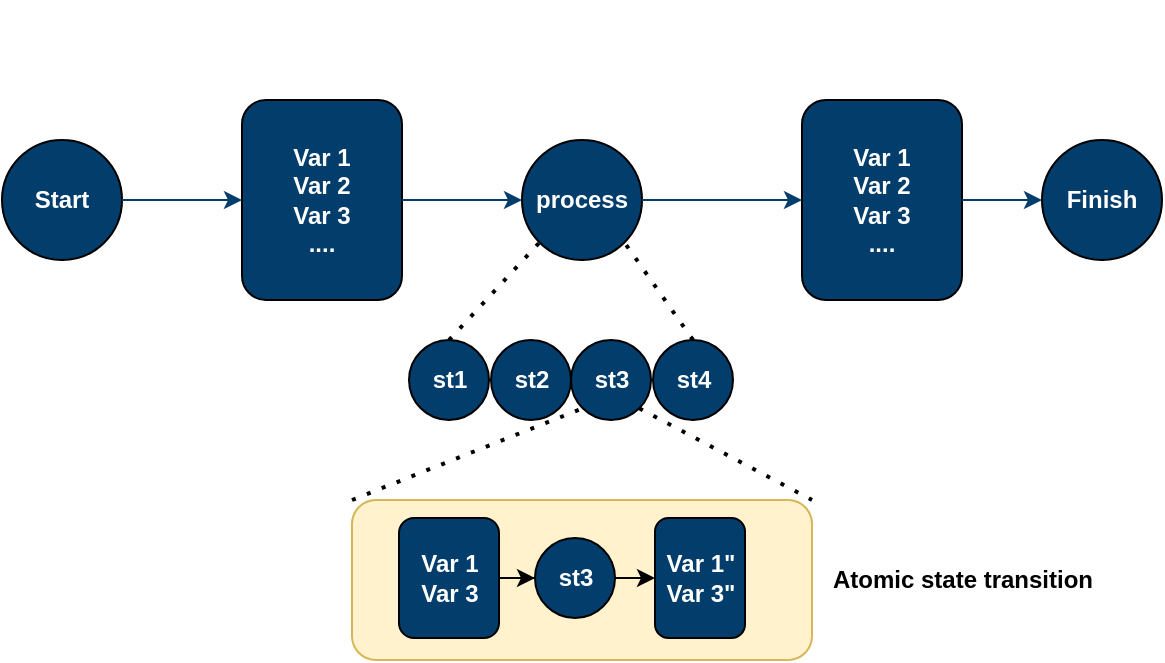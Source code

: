 <mxfile version="26.0.16">
  <diagram name="Page-1" id="Sb5lg-5x4sQ9aBbDR63S">
    <mxGraphModel dx="1042" dy="1765" grid="1" gridSize="10" guides="1" tooltips="1" connect="1" arrows="1" fold="1" page="1" pageScale="1" pageWidth="850" pageHeight="1100" math="0" shadow="0">
      <root>
        <mxCell id="0" />
        <mxCell id="1" parent="0" />
        <mxCell id="2" value="Start" style="ellipse;whiteSpace=wrap;html=1;fillColor=#023d6b;fontColor=white;fontStyle=1" parent="1" vertex="1">
          <mxGeometry x="40" y="40" width="60" height="60" as="geometry" />
        </mxCell>
        <mxCell id="3" value="Var 1&lt;div&gt;Var 2&lt;/div&gt;&lt;div&gt;Var 3&lt;/div&gt;&lt;div&gt;....&lt;/div&gt;" style="rounded=1;whiteSpace=wrap;html=1;fillColor=#023d6b;fontColor=white;fontStyle=1" parent="1" vertex="1">
          <mxGeometry x="160" y="20" width="80" height="100" as="geometry" />
        </mxCell>
        <mxCell id="7" value="process" style="ellipse;whiteSpace=wrap;html=1;aspect=fixed;fillColor=#023d6b;fontColor=white;fontStyle=1" parent="1" vertex="1">
          <mxGeometry x="300" y="40" width="60" height="60" as="geometry" />
        </mxCell>
        <mxCell id="8" value="Var 1&lt;div&gt;Var 2&lt;/div&gt;&lt;div&gt;Var 3&lt;/div&gt;&lt;div&gt;....&lt;/div&gt;" style="rounded=1;whiteSpace=wrap;html=1;fillColor=#023d6b;fontColor=white;fontStyle=1" parent="1" vertex="1">
          <mxGeometry x="440" y="20" width="80" height="100" as="geometry" />
        </mxCell>
        <mxCell id="13" value="" style="ellipse;whiteSpace=wrap;html=1;fillColor=#023d6b;fontColor=white;" parent="1" vertex="1">
          <mxGeometry x="560" y="40" width="60" height="60" as="geometry" />
        </mxCell>
        <mxCell id="12" value="Finish" style="text;html=1;strokeColor=none;fillColor=none;align=center;verticalAlign=middle;whiteSpace=wrap;rounded=0;fontColor=white;fontStyle=1" parent="1" vertex="1">
          <mxGeometry x="560" y="60" width="60" height="20" as="geometry" />
        </mxCell>
        <mxCell id="14" value="" style="endArrow=classic;html=1;rounded=0;strokeColor=#023d6b;" parent="1" source="2" target="3" edge="1">
          <mxGeometry width="50" height="50" relative="1" as="geometry">
            <mxPoint x="120" y="70" as="sourcePoint" />
            <mxPoint x="170" y="20" as="targetPoint" />
          </mxGeometry>
        </mxCell>
        <mxCell id="15" value="" style="endArrow=classic;html=1;rounded=0;strokeColor=#023d6b;" parent="1" source="3" target="7" edge="1">
          <mxGeometry width="50" height="50" relative="1" as="geometry">
            <mxPoint x="240" y="70" as="sourcePoint" />
            <mxPoint x="290" y="20" as="targetPoint" />
          </mxGeometry>
        </mxCell>
        <mxCell id="16" value="" style="endArrow=classic;html=1;rounded=0;strokeColor=#023d6b;" parent="1" source="7" target="8" edge="1">
          <mxGeometry width="50" height="50" relative="1" as="geometry">
            <mxPoint x="380" y="70" as="sourcePoint" />
            <mxPoint x="430" y="20" as="targetPoint" />
          </mxGeometry>
        </mxCell>
        <mxCell id="17" value="" style="endArrow=classic;html=1;rounded=0;strokeColor=#023d6b;" parent="1" source="8" target="13" edge="1">
          <mxGeometry width="50" height="50" relative="1" as="geometry">
            <mxPoint x="520" y="70" as="sourcePoint" />
            <mxPoint x="570" y="20" as="targetPoint" />
          </mxGeometry>
        </mxCell>
        <mxCell id="IRyL6aPPuiCVDMDi_w3B-40" value="" style="endArrow=none;dashed=1;html=1;dashPattern=1 3;strokeWidth=2;rounded=0;entryX=0;entryY=1;entryDx=0;entryDy=0;exitX=0.5;exitY=0;exitDx=0;exitDy=0;" edge="1" parent="1" source="IRyL6aPPuiCVDMDi_w3B-43" target="7">
          <mxGeometry width="50" height="50" relative="1" as="geometry">
            <mxPoint x="250" y="200" as="sourcePoint" />
            <mxPoint x="320" y="91" as="targetPoint" />
          </mxGeometry>
        </mxCell>
        <mxCell id="IRyL6aPPuiCVDMDi_w3B-41" value="" style="endArrow=none;dashed=1;html=1;dashPattern=1 3;strokeWidth=2;rounded=0;entryX=1;entryY=1;entryDx=0;entryDy=0;exitX=0.5;exitY=0;exitDx=0;exitDy=0;" edge="1" parent="1" source="IRyL6aPPuiCVDMDi_w3B-46" target="7">
          <mxGeometry width="50" height="50" relative="1" as="geometry">
            <mxPoint x="410" y="210" as="sourcePoint" />
            <mxPoint x="350" y="90" as="targetPoint" />
          </mxGeometry>
        </mxCell>
        <mxCell id="IRyL6aPPuiCVDMDi_w3B-42" value="" style="shape=image;html=1;verticalAlign=top;verticalLabelPosition=bottom;labelBackgroundColor=#ffffff;imageAspect=0;aspect=fixed;image=https://cdn0.iconfinder.com/data/icons/business-startup-10/50/56-128.png" vertex="1" parent="1">
          <mxGeometry x="270" y="-30" width="60" height="60" as="geometry" />
        </mxCell>
        <mxCell id="IRyL6aPPuiCVDMDi_w3B-43" value="st1" style="ellipse;whiteSpace=wrap;html=1;aspect=fixed;fillColor=#023d6b;fontColor=white;fontStyle=1" vertex="1" parent="1">
          <mxGeometry x="243.5" y="140" width="40" height="40" as="geometry" />
        </mxCell>
        <mxCell id="IRyL6aPPuiCVDMDi_w3B-44" value="st2" style="ellipse;whiteSpace=wrap;html=1;aspect=fixed;fillColor=#023d6b;fontColor=white;fontStyle=1" vertex="1" parent="1">
          <mxGeometry x="284.5" y="140" width="40" height="40" as="geometry" />
        </mxCell>
        <mxCell id="IRyL6aPPuiCVDMDi_w3B-45" value="st3" style="ellipse;whiteSpace=wrap;html=1;aspect=fixed;fillColor=#023d6b;fontColor=white;fontStyle=1" vertex="1" parent="1">
          <mxGeometry x="324.5" y="140" width="40" height="40" as="geometry" />
        </mxCell>
        <mxCell id="IRyL6aPPuiCVDMDi_w3B-46" value="st4" style="ellipse;whiteSpace=wrap;html=1;aspect=fixed;fillColor=#023d6b;fontColor=white;fontStyle=1" vertex="1" parent="1">
          <mxGeometry x="365.5" y="140" width="40" height="40" as="geometry" />
        </mxCell>
        <mxCell id="IRyL6aPPuiCVDMDi_w3B-52" value="" style="rounded=1;whiteSpace=wrap;html=1;fillColor=#fff2cc;strokeColor=#d6b656;" vertex="1" parent="1">
          <mxGeometry x="215" y="220" width="230" height="80" as="geometry" />
        </mxCell>
        <mxCell id="IRyL6aPPuiCVDMDi_w3B-50" value="" style="edgeStyle=orthogonalEdgeStyle;rounded=0;orthogonalLoop=1;jettySize=auto;html=1;" edge="1" parent="1" source="IRyL6aPPuiCVDMDi_w3B-47" target="IRyL6aPPuiCVDMDi_w3B-49">
          <mxGeometry relative="1" as="geometry" />
        </mxCell>
        <mxCell id="IRyL6aPPuiCVDMDi_w3B-47" value="Var 1&lt;div&gt;Var 3&lt;/div&gt;" style="rounded=1;whiteSpace=wrap;html=1;fillColor=#023d6b;fontColor=white;fontStyle=1" vertex="1" parent="1">
          <mxGeometry x="238.5" y="229" width="50" height="60" as="geometry" />
        </mxCell>
        <mxCell id="IRyL6aPPuiCVDMDi_w3B-48" value="Var 1&quot;&lt;div&gt;Var 3&quot;&lt;/div&gt;" style="rounded=1;whiteSpace=wrap;html=1;fillColor=#023d6b;fontColor=white;fontStyle=1" vertex="1" parent="1">
          <mxGeometry x="366.5" y="229" width="45" height="60" as="geometry" />
        </mxCell>
        <mxCell id="IRyL6aPPuiCVDMDi_w3B-51" style="edgeStyle=orthogonalEdgeStyle;rounded=0;orthogonalLoop=1;jettySize=auto;html=1;exitX=1;exitY=0.5;exitDx=0;exitDy=0;entryX=0;entryY=0.5;entryDx=0;entryDy=0;" edge="1" parent="1" source="IRyL6aPPuiCVDMDi_w3B-49" target="IRyL6aPPuiCVDMDi_w3B-48">
          <mxGeometry relative="1" as="geometry" />
        </mxCell>
        <mxCell id="IRyL6aPPuiCVDMDi_w3B-49" value="st3" style="ellipse;whiteSpace=wrap;html=1;aspect=fixed;fillColor=#023d6b;fontColor=white;fontStyle=1" vertex="1" parent="1">
          <mxGeometry x="306.5" y="239" width="40" height="40" as="geometry" />
        </mxCell>
        <mxCell id="IRyL6aPPuiCVDMDi_w3B-53" value="" style="endArrow=none;dashed=1;html=1;dashPattern=1 3;strokeWidth=2;rounded=0;entryX=0;entryY=1;entryDx=0;entryDy=0;exitX=0;exitY=0;exitDx=0;exitDy=0;" edge="1" parent="1" source="IRyL6aPPuiCVDMDi_w3B-52" target="IRyL6aPPuiCVDMDi_w3B-45">
          <mxGeometry width="50" height="50" relative="1" as="geometry">
            <mxPoint x="320" y="170" as="sourcePoint" />
            <mxPoint x="370" y="120" as="targetPoint" />
          </mxGeometry>
        </mxCell>
        <mxCell id="IRyL6aPPuiCVDMDi_w3B-55" value="" style="endArrow=none;dashed=1;html=1;dashPattern=1 3;strokeWidth=2;rounded=0;entryX=1;entryY=0;entryDx=0;entryDy=0;exitX=1;exitY=1;exitDx=0;exitDy=0;" edge="1" parent="1" source="IRyL6aPPuiCVDMDi_w3B-45" target="IRyL6aPPuiCVDMDi_w3B-52">
          <mxGeometry width="50" height="50" relative="1" as="geometry">
            <mxPoint x="320" y="170" as="sourcePoint" />
            <mxPoint x="370" y="120" as="targetPoint" />
          </mxGeometry>
        </mxCell>
        <mxCell id="IRyL6aPPuiCVDMDi_w3B-56" value="&lt;b&gt;Atomic state transition&lt;/b&gt;" style="text;html=1;align=center;verticalAlign=middle;resizable=0;points=[];autosize=1;strokeColor=none;fillColor=none;" vertex="1" parent="1">
          <mxGeometry x="445" y="245" width="150" height="30" as="geometry" />
        </mxCell>
      </root>
    </mxGraphModel>
  </diagram>
</mxfile>
